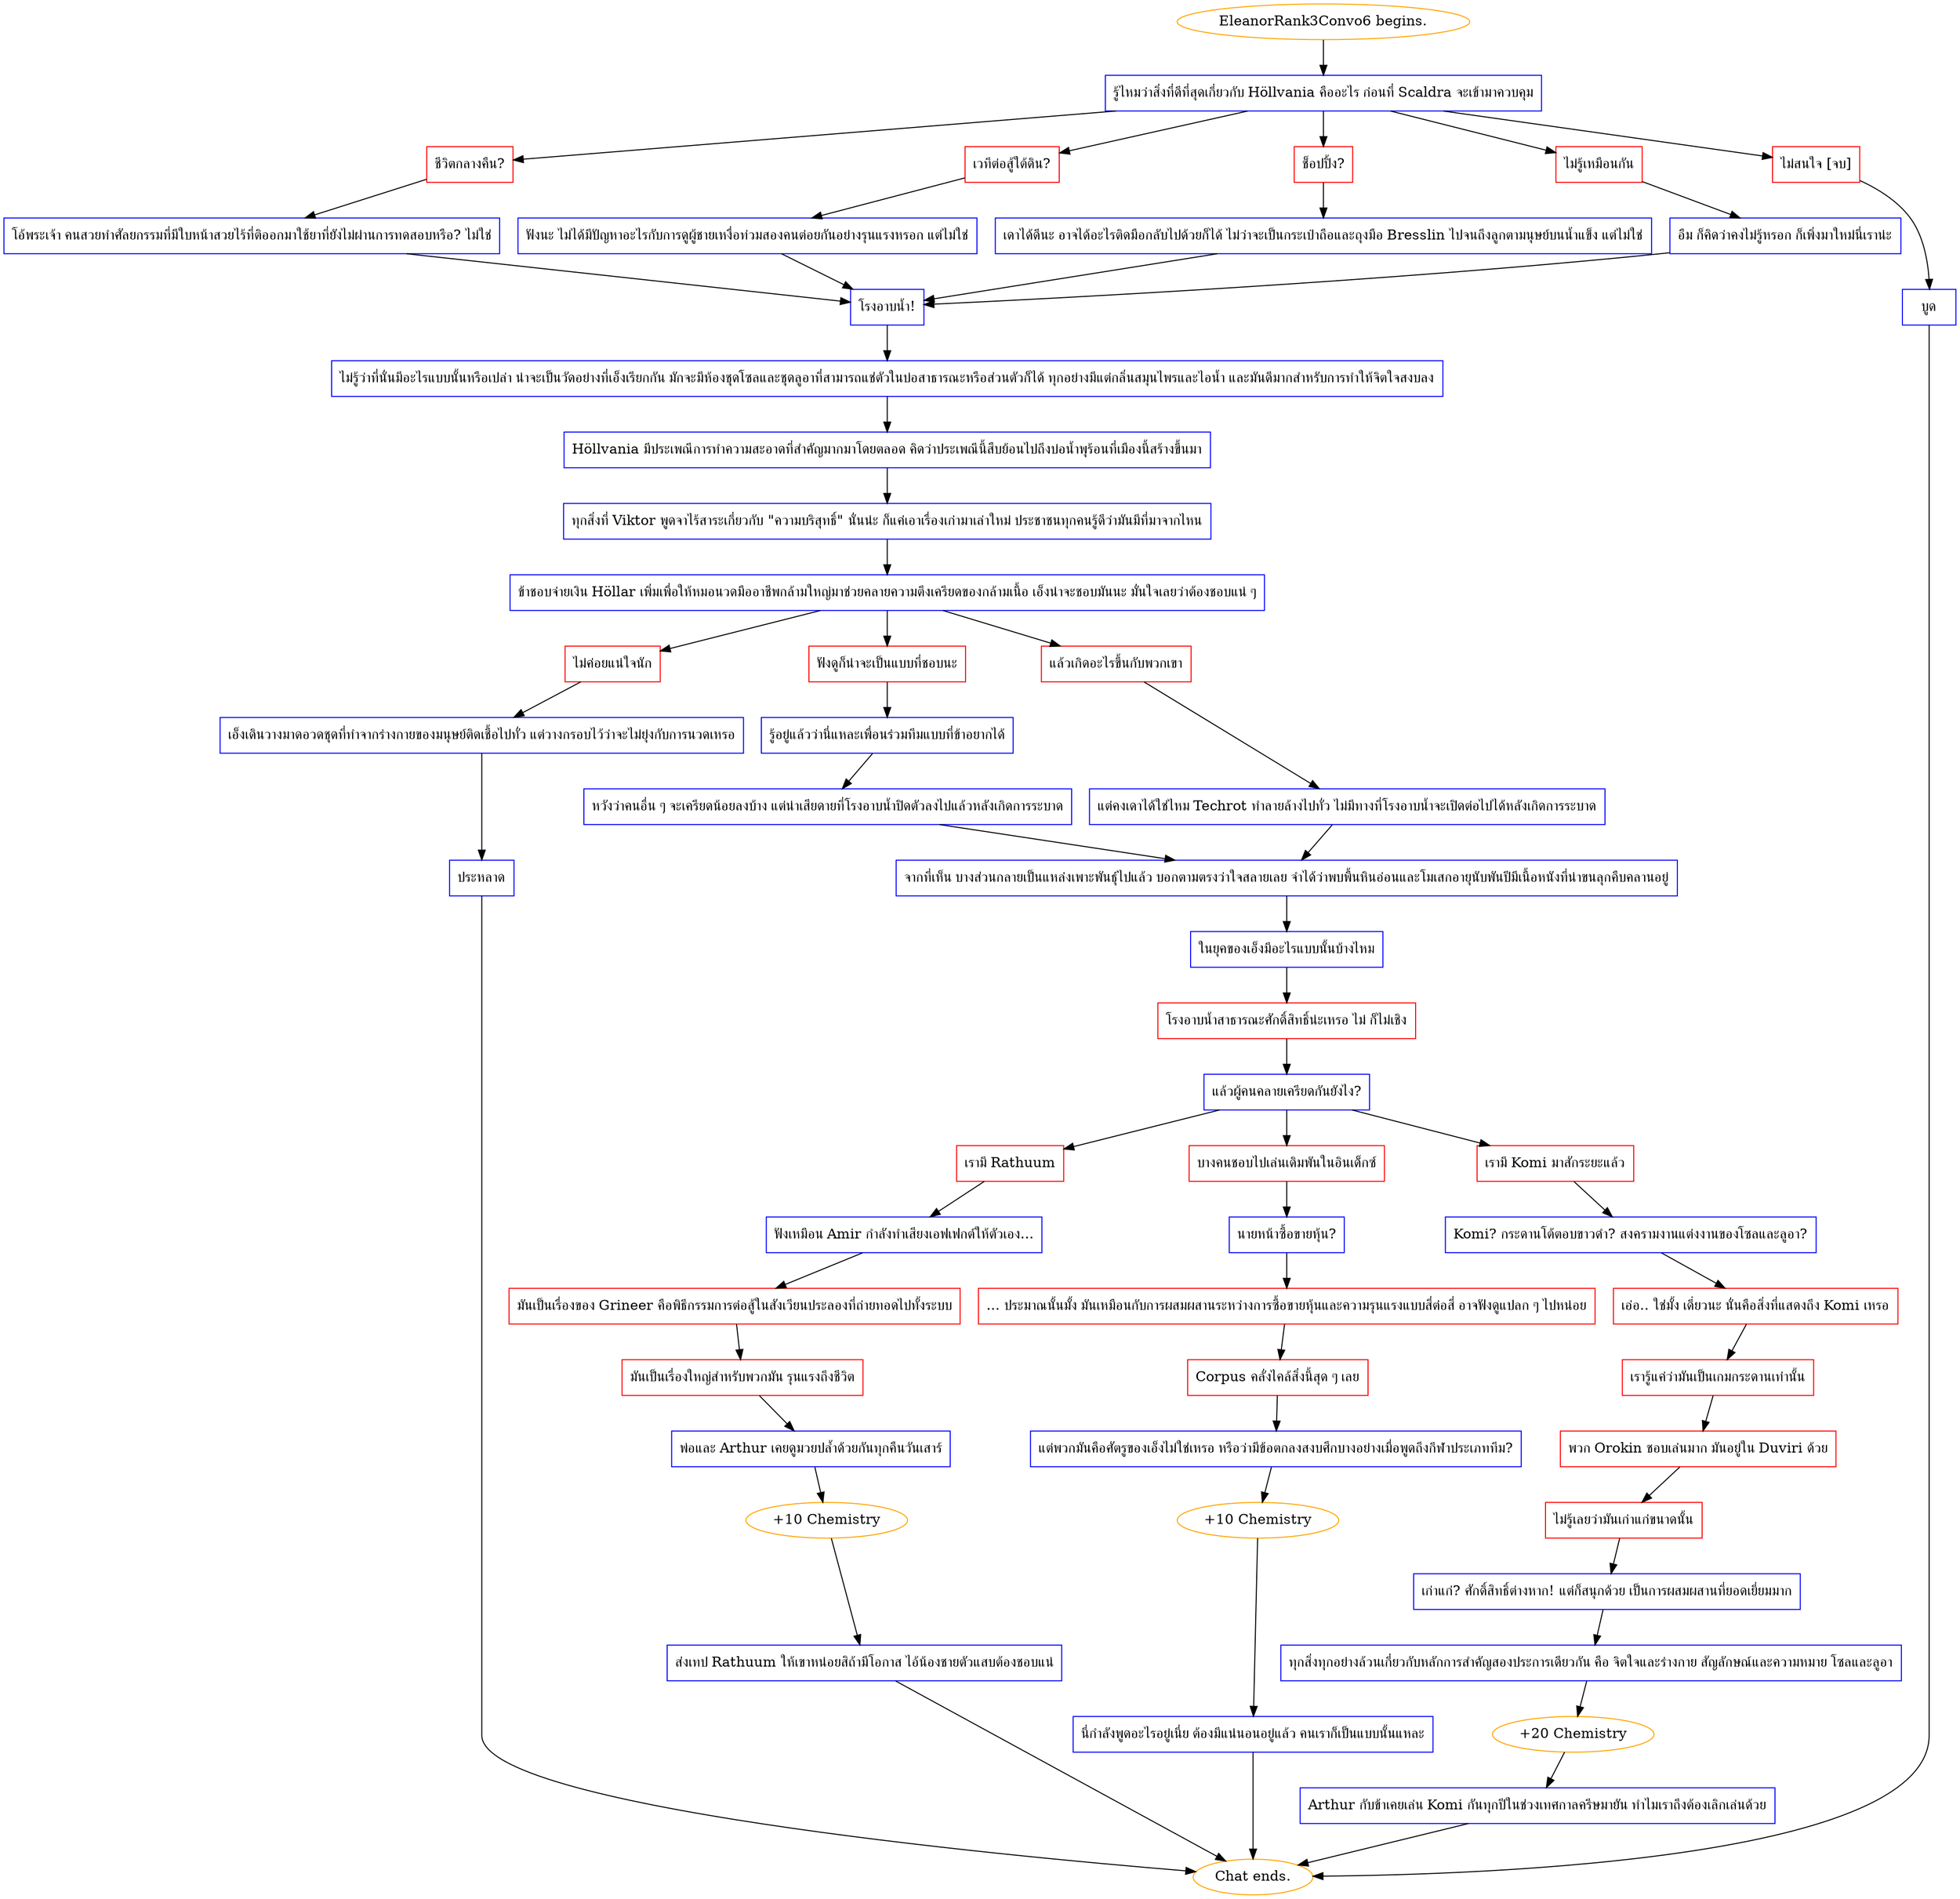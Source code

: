 digraph {
	"EleanorRank3Convo6 begins." [color=orange];
		"EleanorRank3Convo6 begins." -> j147961807;
	j147961807 [label="รู้ไหมว่าสิ่งที่ดีที่สุดเกี่ยวกับ Höllvania คืออะไร ก่อนที่ Scaldra จะเข้ามาควบคุม",shape=box,color=blue];
		j147961807 -> j743849076;
		j147961807 -> j276981854;
		j147961807 -> j120491778;
		j147961807 -> j357799431;
		j147961807 -> j3836226226;
	j743849076 [label="ชีวิตกลางคืน?",shape=box,color=red];
		j743849076 -> j3763597125;
	j276981854 [label="เวทีต่อสู้ใต้ดิน?",shape=box,color=red];
		j276981854 -> j3198853846;
	j120491778 [label="ช็อปปิ้ง?",shape=box,color=red];
		j120491778 -> j4054283706;
	j357799431 [label="ไม่รู้เหมือนกัน",shape=box,color=red];
		j357799431 -> j3644418603;
	j3836226226 [label="ไม่สนใจ [จบ]",shape=box,color=red];
		j3836226226 -> j1527145554;
	j3763597125 [label="โอ้พระเจ้า คนสวยทำศัลยกรรมที่มีใบหน้าสวยไร้ที่ติออกมาใช้ยาที่ยังไม่ผ่านการทดสอบหรือ? ไม่ใช่",shape=box,color=blue];
		j3763597125 -> j4155723186;
	j3198853846 [label="ฟังนะ ไม่ได้มีปัญหาอะไรกับการดูผู้ชายเหงื่อท่วมสองคนต่อยกันอย่างรุนแรงหรอก แต่ไม่ใช่",shape=box,color=blue];
		j3198853846 -> j4155723186;
	j4054283706 [label="เดาได้ดีนะ อาจได้อะไรติดมือกลับไปด้วยก็ได้ ไม่ว่าจะเป็นกระเป๋าถือและถุงมือ Bresslin ไปจนถึงลูกตามนุษย์บนน้ำแข็ง แต่ไม่ใช่",shape=box,color=blue];
		j4054283706 -> j4155723186;
	j3644418603 [label="อืม ก็คิดว่าคงไม่รู้หรอก ก็เพิ่งมาใหม่นี่เราน่ะ",shape=box,color=blue];
		j3644418603 -> j4155723186;
	j1527145554 [label="บูด",shape=box,color=blue];
		j1527145554 -> "Chat ends.";
	j4155723186 [label="โรงอาบน้ำ!",shape=box,color=blue];
		j4155723186 -> j2749755423;
	"Chat ends." [color=orange];
	j2749755423 [label="ไม่รู้ว่าที่นั่นมีอะไรแบบนั้นหรือเปล่า น่าจะเป็นวัดอย่างที่เอ็งเรียกกัน มักจะมีห้องชุดโซลและชุดลูอาที่สามารถแช่ตัวในบ่อสาธารณะหรือส่วนตัวก็ได้ ทุกอย่างมีแต่กลิ่นสมุนไพรและไอน้ำ และมันดีมากสำหรับการทำให้จิตใจสงบลง",shape=box,color=blue];
		j2749755423 -> j3875168919;
	j3875168919 [label="Höllvania มีประเพณีการทำความสะอาดที่สำคัญมากมาโดยตลอด คิดว่าประเพณีนี้สืบย้อนไปถึงบ่อน้ำพุร้อนที่เมืองนี้สร้างขึ้นมา",shape=box,color=blue];
		j3875168919 -> j606118920;
	j606118920 [label="ทุกสิ่งที่ Viktor พูดจาไร้สาระเกี่ยวกับ \"ความบริสุทธิ์\" นั่นน่ะ ก็แค่เอาเรื่องเก่ามาเล่าใหม่ ประชาชนทุกคนรู้ดีว่ามันมีที่มาจากไหน",shape=box,color=blue];
		j606118920 -> j4091631448;
	j4091631448 [label="ข้าชอบจ่ายเงิน Höllar เพิ่มเพื่อให้หมอนวดมืออาชีพกล้ามใหญ่มาช่วยคลายความตึงเครียดของกล้ามเนื้อ เอ็งน่าจะชอบมันนะ มั่นใจเลยว่าต้องชอบแน่ ๆ",shape=box,color=blue];
		j4091631448 -> j2683476520;
		j4091631448 -> j2734607687;
		j4091631448 -> j3713532114;
	j2683476520 [label="ไม่ค่อยแน่ใจนัก",shape=box,color=red];
		j2683476520 -> j3882080991;
	j2734607687 [label="ฟังดูก็น่าจะเป็นแบบที่ชอบนะ",shape=box,color=red];
		j2734607687 -> j3141087143;
	j3713532114 [label="แล้วเกิดอะไรขึ้นกับพวกเขา",shape=box,color=red];
		j3713532114 -> j2214586092;
	j3882080991 [label="เอ็งเดินวางมาดอวดชุดที่ทำจากร่างกายของมนุษย์ติดเชื้อไปทั่ว แต่วางกรอบไว้ว่าจะไม่ยุ่งกับการนวดเหรอ",shape=box,color=blue];
		j3882080991 -> j2085198313;
	j3141087143 [label="รู้อยู่แล้วว่านี่แหละเพื่อนร่วมทีมแบบที่ข้าอยากได้",shape=box,color=blue];
		j3141087143 -> j1215692316;
	j2214586092 [label="แต่คงเดาได้ใช่ไหม Techrot ทำลายล้างไปทั่ว ไม่มีทางที่โรงอาบน้ำจะเปิดต่อไปได้หลังเกิดการระบาด",shape=box,color=blue];
		j2214586092 -> j4171632465;
	j2085198313 [label="ประหลาด",shape=box,color=blue];
		j2085198313 -> "Chat ends.";
	j1215692316 [label="หวังว่าคนอื่น ๆ จะเครียดน้อยลงบ้าง แต่น่าเสียดายที่โรงอาบน้ำปิดตัวลงไปแล้วหลังเกิดการระบาด",shape=box,color=blue];
		j1215692316 -> j4171632465;
	j4171632465 [label="จากที่เห็น บางส่วนกลายเป็นแหล่งเพาะพันธุ์ไปแล้ว บอกตามตรงว่าใจสลายเลย จำได้ว่าพบพื้นหินอ่อนและโมเสกอายุนับพันปีมีเนื้อหนังที่น่าขนลุกคืบคลานอยู่",shape=box,color=blue];
		j4171632465 -> j2238662780;
	j2238662780 [label="ในยุคของเอ็งมีอะไรแบบนั้นบ้างไหม",shape=box,color=blue];
		j2238662780 -> j1880108008;
	j1880108008 [label="โรงอาบน้ำสาธารณะศักดิ์สิทธิ์น่ะเหรอ ไม่ ก็ไม่เชิง",shape=box,color=red];
		j1880108008 -> j1560269722;
	j1560269722 [label="แล้วผู้คนคลายเครียดกันยังไง?",shape=box,color=blue];
		j1560269722 -> j2450558697;
		j1560269722 -> j149926535;
		j1560269722 -> j3862418185;
	j2450558697 [label="เรามี Rathuum",shape=box,color=red];
		j2450558697 -> j171125866;
	j149926535 [label="บางคนชอบไปเล่นเดิมพันในอินเด็กซ์",shape=box,color=red];
		j149926535 -> j2396218058;
	j3862418185 [label="เรามี Komi มาสักระยะแล้ว",shape=box,color=red];
		j3862418185 -> j1565702449;
	j171125866 [label="ฟังเหมือน Amir กำลังทำเสียงเอฟเฟกต์ให้ตัวเอง...",shape=box,color=blue];
		j171125866 -> j3860724498;
	j2396218058 [label="นายหน้าซื้อขายหุ้น?",shape=box,color=blue];
		j2396218058 -> j4025955265;
	j1565702449 [label="Komi? กระดานโต้ตอบขาวดำ? สงครามงานแต่งงานของโซลและลูอา?",shape=box,color=blue];
		j1565702449 -> j1635420829;
	j3860724498 [label="มันเป็นเรื่องของ Grineer คือพิธีกรรมการต่อสู้ในสังเวียนประลองที่ถ่ายทอดไปทั้งระบบ",shape=box,color=red];
		j3860724498 -> j3341234425;
	j4025955265 [label="... ประมาณนั้นมั้ง มันเหมือนกับการผสมผสานระหว่างการซื้อขายหุ้นและความรุนแรงแบบสี่ต่อสี่ อาจฟังดูแปลก ๆ ไปหน่อย",shape=box,color=red];
		j4025955265 -> j1421051728;
	j1635420829 [label="เอ่อ.. ใช่มั้ง เดี๋ยวนะ นั่นคือสิ่งที่แสดงถึง Komi เหรอ",shape=box,color=red];
		j1635420829 -> j1870972435;
	j3341234425 [label="มันเป็นเรื่องใหญ่สำหรับพวกมัน รุนแรงถึงชีวิต",shape=box,color=red];
		j3341234425 -> j592939388;
	j1421051728 [label="Corpus คลั่งไคล้สิ่งนี้สุด ๆ เลย",shape=box,color=red];
		j1421051728 -> j4152507533;
	j1870972435 [label="เรารู้แค่ว่ามันเป็นเกมกระดานเท่านั้น",shape=box,color=red];
		j1870972435 -> j1437321349;
	j592939388 [label="พ่อและ Arthur เคยดูมวยปล้ำด้วยกันทุกคืนวันเสาร์",shape=box,color=blue];
		j592939388 -> j2135675634;
	j4152507533 [label="แต่พวกมันคือศัตรูของเอ็งไม่ใช่เหรอ หรือว่ามีข้อตกลงสงบศึกบางอย่างเมื่อพูดถึงกีฬาประเภททีม?",shape=box,color=blue];
		j4152507533 -> j748411465;
	j1437321349 [label="พวก Orokin ชอบเล่นมาก มันอยู่ใน Duviri ด้วย",shape=box,color=red];
		j1437321349 -> j4265031350;
	j2135675634 [label="+10 Chemistry",color=orange];
		j2135675634 -> j4001579029;
	j748411465 [label="+10 Chemistry",color=orange];
		j748411465 -> j3968807010;
	j4265031350 [label="ไม่รู้เลยว่ามันเก่าแก่ขนาดนั้น",shape=box,color=red];
		j4265031350 -> j1881157619;
	j4001579029 [label="ส่งเทป Rathuum ให้เขาหน่อยสิถ้ามีโอกาส ไอ้น้องชายตัวแสบต้องชอบแน่",shape=box,color=blue];
		j4001579029 -> "Chat ends.";
	j3968807010 [label="นี่กำลังพูดอะไรอยู่เนี่ย ต้องมีแน่นอนอยู่แล้ว คนเราก็เป็นแบบนั้นแหละ",shape=box,color=blue];
		j3968807010 -> "Chat ends.";
	j1881157619 [label="เก่าแก่? ศักดิ์สิทธิ์ต่างหาก! แต่ก็สนุกด้วย เป็นการผสมผสานที่ยอดเยี่ยมมาก",shape=box,color=blue];
		j1881157619 -> j3179684996;
	j3179684996 [label="ทุกสิ่งทุกอย่างล้วนเกี่ยวกับหลักการสำคัญสองประการเดียวกัน คือ จิตใจและร่างกาย สัญลักษณ์และความหมาย โซลและลูอา",shape=box,color=blue];
		j3179684996 -> j2632418781;
	j2632418781 [label="+20 Chemistry",color=orange];
		j2632418781 -> j3509452006;
	j3509452006 [label="Arthur กับข้าเคยเล่น Komi กันทุกปีในช่วงเทศกาลครีษมายัน ทำไมเราถึงต้องเลิกเล่นด้วย",shape=box,color=blue];
		j3509452006 -> "Chat ends.";
}